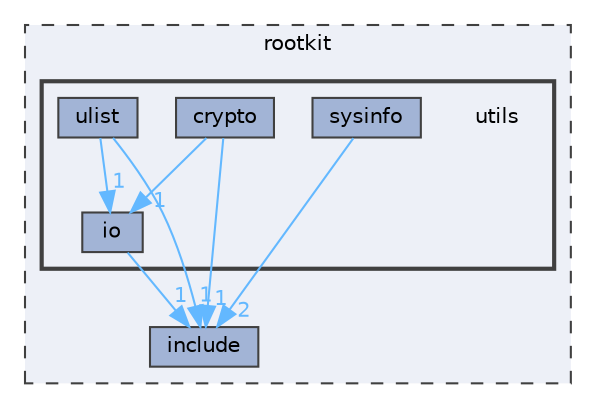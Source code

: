 digraph "utils"
{
 // INTERACTIVE_SVG=YES
 // LATEX_PDF_SIZE
  bgcolor="transparent";
  edge [fontname=Helvetica,fontsize=10,labelfontname=Helvetica,labelfontsize=10];
  node [fontname=Helvetica,fontsize=10,shape=box,height=0.2,width=0.4];
  compound=true
  subgraph clusterdir_402360ec4962a67b7aff3737317d7e9a {
    graph [ bgcolor="#edf0f7", pencolor="grey25", label="rootkit", fontname=Helvetica,fontsize=10 style="filled,dashed", URL="dir_402360ec4962a67b7aff3737317d7e9a.html",tooltip=""]
  dir_d6529833b28cf7034848d180a0eb120f [label="include", fillcolor="#a2b4d6", color="grey25", style="filled", URL="dir_d6529833b28cf7034848d180a0eb120f.html",tooltip=""];
  subgraph clusterdir_c131034057e02e1eae9fabc5bf404e0f {
    graph [ bgcolor="#edf0f7", pencolor="grey25", label="", fontname=Helvetica,fontsize=10 style="filled,bold", URL="dir_c131034057e02e1eae9fabc5bf404e0f.html",tooltip=""]
    dir_c131034057e02e1eae9fabc5bf404e0f [shape=plaintext, label="utils"];
  dir_568ae3e91ea2df9ab0ba796f055a63b6 [label="crypto", fillcolor="#a2b4d6", color="grey25", style="filled", URL="dir_568ae3e91ea2df9ab0ba796f055a63b6.html",tooltip=""];
  dir_b342747935081d792740b832efd1d6d6 [label="io", fillcolor="#a2b4d6", color="grey25", style="filled", URL="dir_b342747935081d792740b832efd1d6d6.html",tooltip=""];
  dir_54c74d323ede69ad4019c8d65c1eee8f [label="sysinfo", fillcolor="#a2b4d6", color="grey25", style="filled", URL="dir_54c74d323ede69ad4019c8d65c1eee8f.html",tooltip=""];
  dir_0bdb850bffdbe00ba9017f09c780d374 [label="ulist", fillcolor="#a2b4d6", color="grey25", style="filled", URL="dir_0bdb850bffdbe00ba9017f09c780d374.html",tooltip=""];
  }
  }
  dir_568ae3e91ea2df9ab0ba796f055a63b6->dir_b342747935081d792740b832efd1d6d6 [headlabel="1", labeldistance=1.5 headhref="dir_000005_000017.html" href="dir_000005_000017.html" color="steelblue1" fontcolor="steelblue1"];
  dir_568ae3e91ea2df9ab0ba796f055a63b6->dir_d6529833b28cf7034848d180a0eb120f [headlabel="1", labeldistance=1.5 headhref="dir_000005_000013.html" href="dir_000005_000013.html" color="steelblue1" fontcolor="steelblue1"];
  dir_b342747935081d792740b832efd1d6d6->dir_d6529833b28cf7034848d180a0eb120f [headlabel="1", labeldistance=1.5 headhref="dir_000017_000013.html" href="dir_000017_000013.html" color="steelblue1" fontcolor="steelblue1"];
  dir_54c74d323ede69ad4019c8d65c1eee8f->dir_d6529833b28cf7034848d180a0eb120f [headlabel="2", labeldistance=1.5 headhref="dir_000027_000013.html" href="dir_000027_000013.html" color="steelblue1" fontcolor="steelblue1"];
  dir_0bdb850bffdbe00ba9017f09c780d374->dir_b342747935081d792740b832efd1d6d6 [headlabel="1", labeldistance=1.5 headhref="dir_000031_000017.html" href="dir_000031_000017.html" color="steelblue1" fontcolor="steelblue1"];
  dir_0bdb850bffdbe00ba9017f09c780d374->dir_d6529833b28cf7034848d180a0eb120f [headlabel="1", labeldistance=1.5 headhref="dir_000031_000013.html" href="dir_000031_000013.html" color="steelblue1" fontcolor="steelblue1"];
}
